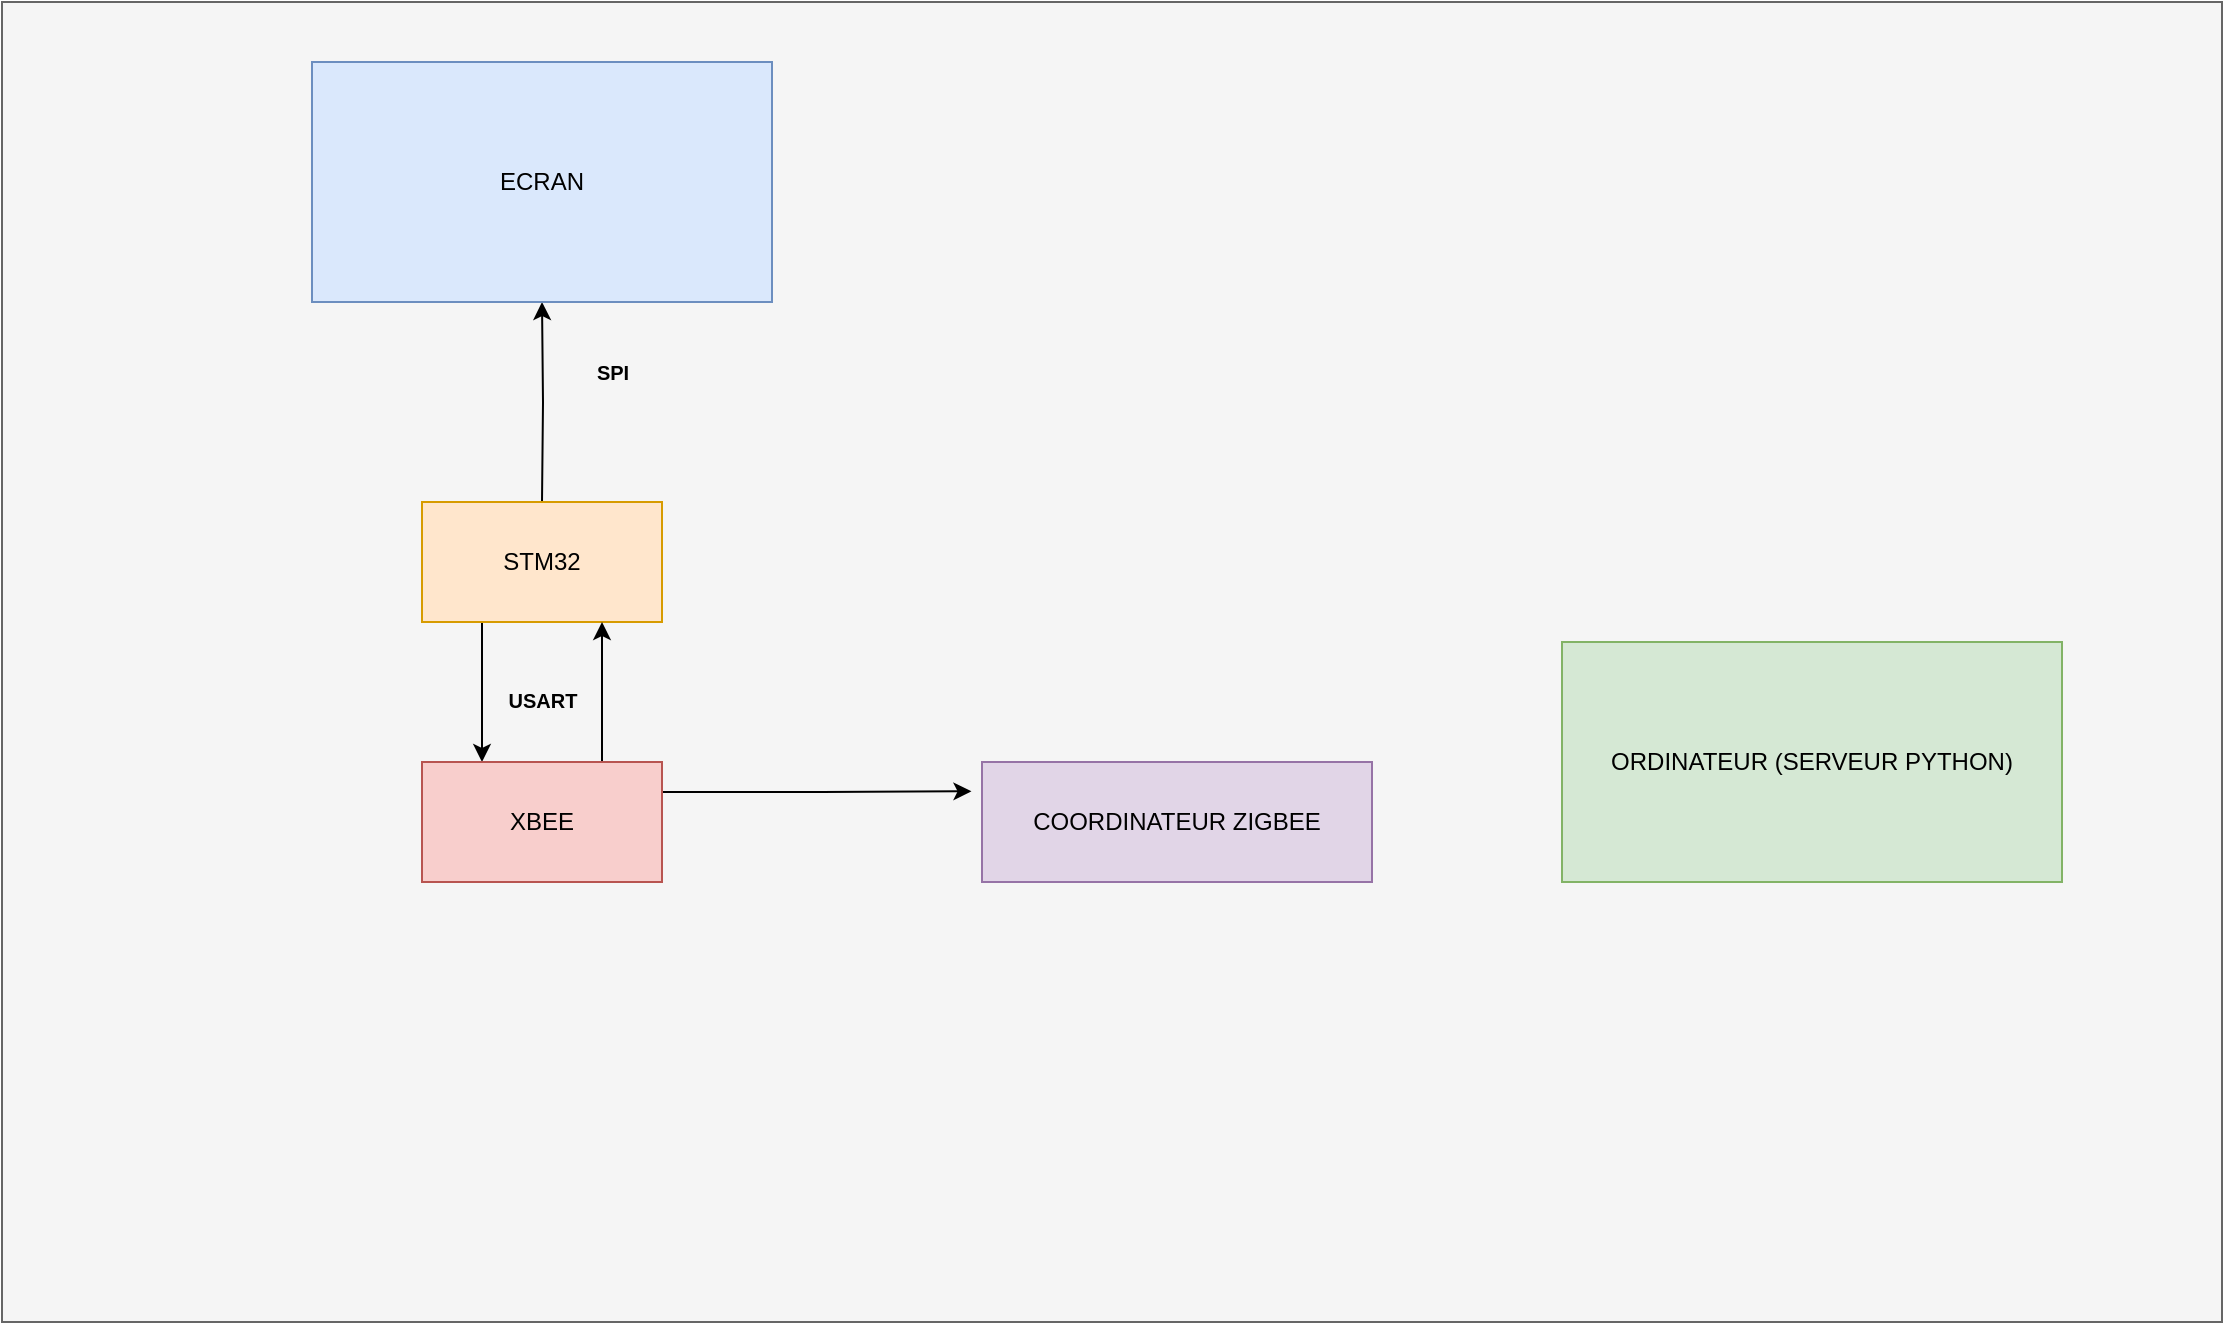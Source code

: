 <mxfile version="21.3.7" type="github">
  <diagram name="Page-1" id="gOXQ0VzHXa8z2_pSHwEF">
    <mxGraphModel dx="947" dy="559" grid="1" gridSize="10" guides="1" tooltips="1" connect="1" arrows="1" fold="1" page="1" pageScale="1" pageWidth="827" pageHeight="1169" math="0" shadow="0">
      <root>
        <mxCell id="0" />
        <mxCell id="1" parent="0" />
        <mxCell id="u7vq3cdZX9xwPmhoczQw-11" value="" style="rounded=0;whiteSpace=wrap;html=1;fillColor=#f5f5f5;strokeColor=#666666;fontColor=#333333;" parent="1" vertex="1">
          <mxGeometry x="130" y="100" width="1110" height="660" as="geometry" />
        </mxCell>
        <mxCell id="u7vq3cdZX9xwPmhoczQw-4" style="edgeStyle=orthogonalEdgeStyle;rounded=0;orthogonalLoop=1;jettySize=auto;html=1;entryX=0.5;entryY=1;entryDx=0;entryDy=0;" parent="1" target="u7vq3cdZX9xwPmhoczQw-3" edge="1">
          <mxGeometry relative="1" as="geometry">
            <mxPoint x="400" y="350" as="sourcePoint" />
          </mxGeometry>
        </mxCell>
        <mxCell id="b4gZZROgK6CNz42BmJ3I-1" style="edgeStyle=orthogonalEdgeStyle;rounded=0;orthogonalLoop=1;jettySize=auto;html=1;exitX=0.25;exitY=1;exitDx=0;exitDy=0;entryX=0.25;entryY=0;entryDx=0;entryDy=0;" edge="1" parent="1" source="u7vq3cdZX9xwPmhoczQw-1" target="u7vq3cdZX9xwPmhoczQw-2">
          <mxGeometry relative="1" as="geometry" />
        </mxCell>
        <mxCell id="u7vq3cdZX9xwPmhoczQw-1" value="STM32" style="rounded=0;whiteSpace=wrap;html=1;fillColor=#ffe6cc;strokeColor=#d79b00;" parent="1" vertex="1">
          <mxGeometry x="340" y="350" width="120" height="60" as="geometry" />
        </mxCell>
        <mxCell id="b4gZZROgK6CNz42BmJ3I-2" style="edgeStyle=orthogonalEdgeStyle;rounded=0;orthogonalLoop=1;jettySize=auto;html=1;exitX=0.75;exitY=0;exitDx=0;exitDy=0;entryX=0.75;entryY=1;entryDx=0;entryDy=0;" edge="1" parent="1" source="u7vq3cdZX9xwPmhoczQw-2" target="u7vq3cdZX9xwPmhoczQw-1">
          <mxGeometry relative="1" as="geometry" />
        </mxCell>
        <mxCell id="b4gZZROgK6CNz42BmJ3I-12" style="edgeStyle=orthogonalEdgeStyle;rounded=0;orthogonalLoop=1;jettySize=auto;html=1;exitX=1;exitY=0.25;exitDx=0;exitDy=0;entryX=-0.027;entryY=0.244;entryDx=0;entryDy=0;entryPerimeter=0;" edge="1" parent="1" source="u7vq3cdZX9xwPmhoczQw-2" target="b4gZZROgK6CNz42BmJ3I-11">
          <mxGeometry relative="1" as="geometry" />
        </mxCell>
        <mxCell id="u7vq3cdZX9xwPmhoczQw-2" value="&lt;div&gt;XBEE&lt;/div&gt;" style="rounded=0;whiteSpace=wrap;html=1;fillColor=#f8cecc;strokeColor=#b85450;" parent="1" vertex="1">
          <mxGeometry x="340" y="480" width="120" height="60" as="geometry" />
        </mxCell>
        <mxCell id="u7vq3cdZX9xwPmhoczQw-3" value="ECRAN" style="rounded=0;whiteSpace=wrap;html=1;fillColor=#dae8fc;strokeColor=#6c8ebf;" parent="1" vertex="1">
          <mxGeometry x="285" y="130" width="230" height="120" as="geometry" />
        </mxCell>
        <mxCell id="u7vq3cdZX9xwPmhoczQw-9" value="&lt;div style=&quot;font-size: 10px;&quot;&gt;SPI&lt;br&gt;&lt;/div&gt;" style="text;strokeColor=none;fillColor=none;html=1;fontSize=24;fontStyle=1;verticalAlign=middle;align=center;" parent="1" vertex="1">
          <mxGeometry x="410" y="270" width="50" height="30" as="geometry" />
        </mxCell>
        <mxCell id="b4gZZROgK6CNz42BmJ3I-5" value="&lt;font style=&quot;font-size: 24px;&quot;&gt;&lt;font style=&quot;font-size: 23px;&quot;&gt;&lt;font style=&quot;font-size: 22px;&quot;&gt;&lt;font style=&quot;font-size: 21px;&quot;&gt;&lt;font style=&quot;font-size: 20px;&quot;&gt;&lt;font style=&quot;font-size: 19px;&quot;&gt;&lt;font style=&quot;font-size: 18px;&quot;&gt;&lt;font style=&quot;font-size: 17px;&quot;&gt;&lt;font style=&quot;font-size: 16px;&quot;&gt;&lt;font style=&quot;font-size: 15px;&quot;&gt;&lt;font style=&quot;font-size: 14px;&quot;&gt;&lt;font style=&quot;font-size: 13px;&quot;&gt;&lt;font style=&quot;font-size: 12px;&quot;&gt;&lt;font style=&quot;font-size: 11px;&quot;&gt;&lt;font style=&quot;font-size: 10px;&quot;&gt;USART&lt;/font&gt;&lt;/font&gt;&lt;/font&gt;&lt;/font&gt;&lt;/font&gt;&lt;/font&gt;&lt;/font&gt;&lt;/font&gt;&lt;/font&gt;&lt;/font&gt;&lt;/font&gt;&lt;/font&gt;&lt;/font&gt;&lt;/font&gt;&lt;/font&gt;" style="text;strokeColor=none;fillColor=none;html=1;fontSize=24;fontStyle=1;verticalAlign=middle;align=center;" vertex="1" parent="1">
          <mxGeometry x="375" y="430" width="50" height="30" as="geometry" />
        </mxCell>
        <mxCell id="b4gZZROgK6CNz42BmJ3I-6" value="ORDINATEUR (SERVEUR PYTHON)" style="rounded=0;whiteSpace=wrap;html=1;fillColor=#d5e8d4;strokeColor=#82b366;" vertex="1" parent="1">
          <mxGeometry x="910" y="420" width="250" height="120" as="geometry" />
        </mxCell>
        <mxCell id="b4gZZROgK6CNz42BmJ3I-11" value="COORDINATEUR ZIGBEE" style="rounded=0;whiteSpace=wrap;html=1;fillColor=#e1d5e7;strokeColor=#9673a6;" vertex="1" parent="1">
          <mxGeometry x="620" y="480" width="195" height="60" as="geometry" />
        </mxCell>
      </root>
    </mxGraphModel>
  </diagram>
</mxfile>
